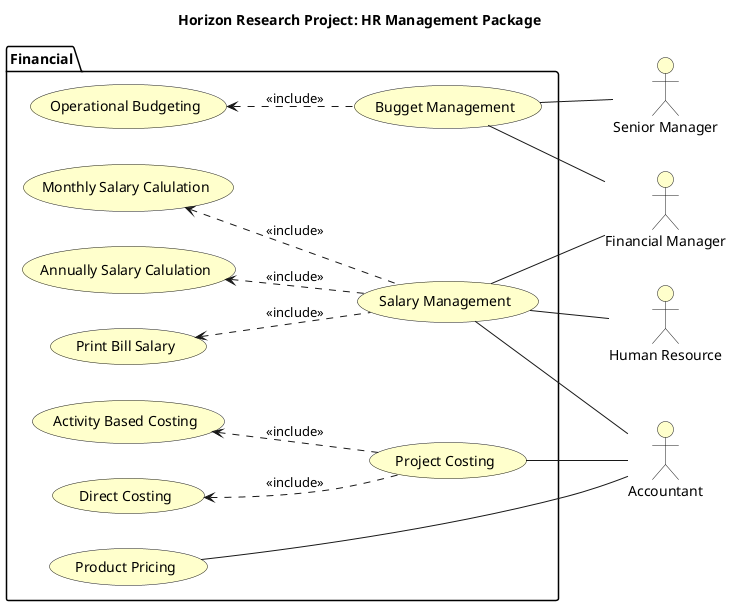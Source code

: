 @startuml
left to right direction

skinparam useCaseBackgroundColor #Business
skinparam actorBackgroundColor #Business

title Horizon Research Project: HR Management Package

:Financial Manager: as Fmanager
:Human Resource: as HR
:Accountant: as Accountant
:Senior Manager: as SeniorManager


package "Financial"{
    usecase "Project Costing" as costing
    usecase "Activity Based Costing" as abc
    usecase "Direct Costing" as directCosting
    usecase "Bugget Management" as bugget
    usecase "Operational Budgeting" as buggeting
    usecase "Product Pricing" as pricing
    usecase "Salary Management" as salaryManagement
    usecase "Monthly Salary Calulation" as monthlySalaryCalculation
    usecase "Annually Salary Calulation" as annuallySalaryCalculation
    usecase "Print Bill Salary" as printBillSalary
}

salaryManagement -- Accountant
salaryManagement -- Fmanager
salaryManagement -- HR
costing -- Accountant
pricing -- Accountant
bugget -- Fmanager
bugget -- SeniorManager

monthlySalaryCalculation <.. salaryManagement : <<include>>
annuallySalaryCalculation <.. salaryManagement : <<include>>
printBillSalary <.. salaryManagement : <<include>>
buggeting <.. bugget : <<include>>
directCosting <.. costing : <<include>>
abc <.. costing : <<include>>

@enduml